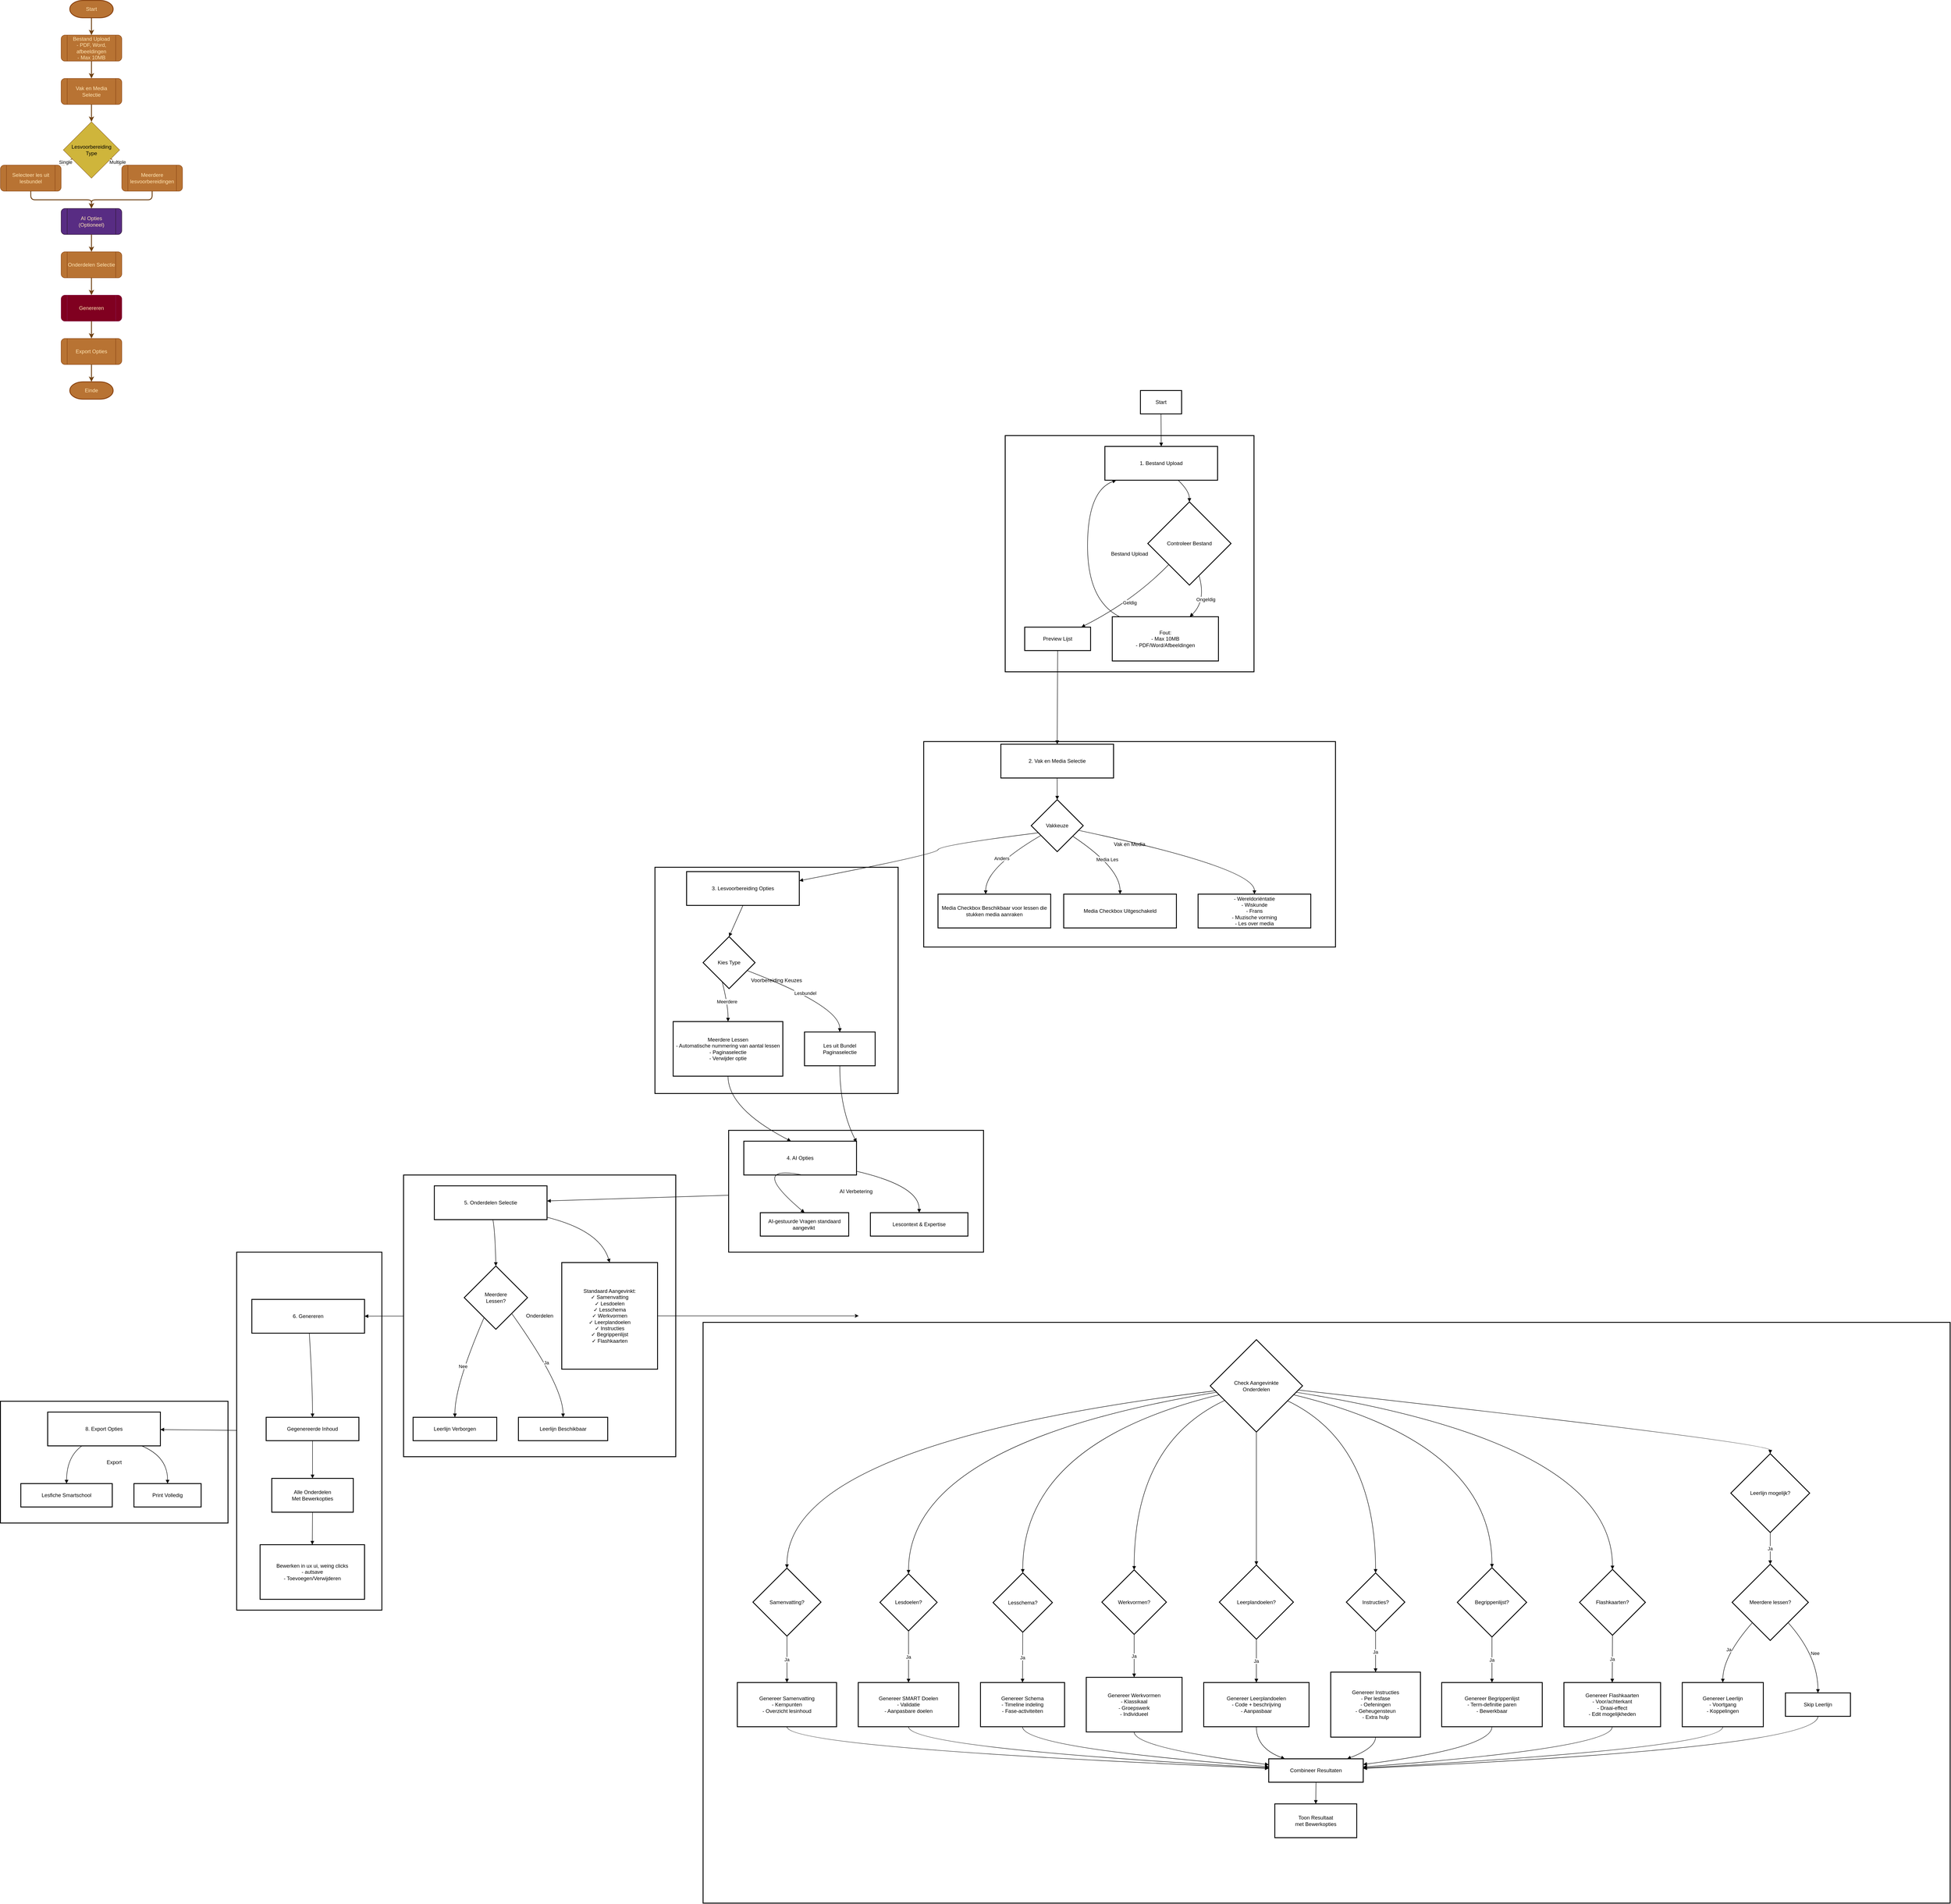 <mxfile version="26.0.11">
  <diagram name="Lesvoorbereiding Flow" id="7rseqRViYhGqCaX6NJjd">
    <mxGraphModel dx="1901" dy="1041" grid="1" gridSize="10" guides="1" tooltips="1" connect="1" arrows="1" fold="1" page="1" pageScale="1" pageWidth="827" pageHeight="1169" math="0" shadow="0">
      <root>
        <mxCell id="0" />
        <mxCell id="1" parent="0" />
        <mxCell id="oXa6fqSTxTpZ-BD5Uz6H-146" value="" style="whiteSpace=wrap;strokeWidth=2;" vertex="1" parent="1">
          <mxGeometry x="1821" y="3070" width="2877" height="1340" as="geometry" />
        </mxCell>
        <mxCell id="oXa6fqSTxTpZ-BD5Uz6H-1" value="Start" style="strokeWidth=2;html=1;shape=mxgraph.flowchart.terminator;whiteSpace=wrap;fillColor=#B87333;strokeColor=#8B4513;fontColor=#FFE5B4;rounded=1;" vertex="1" parent="1">
          <mxGeometry x="360" y="20" width="100" height="40" as="geometry" />
        </mxCell>
        <mxCell id="oXa6fqSTxTpZ-BD5Uz6H-2" value="Bestand Upload&#xa;- PDF, Word, afbeeldingen&#xa;- Max 10MB" style="shape=process;whiteSpace=wrap;html=1;backgroundOutline=1;fillColor=#B87333;strokeColor=#8B4513;fontColor=#FFE5B4;rounded=1;" vertex="1" parent="1">
          <mxGeometry x="340" y="100" width="140" height="60" as="geometry" />
        </mxCell>
        <mxCell id="oXa6fqSTxTpZ-BD5Uz6H-3" value="Vak en Media Selectie" style="shape=process;whiteSpace=wrap;html=1;backgroundOutline=1;fillColor=#B87333;strokeColor=#8B4513;fontColor=#FFE5B4;rounded=1;" vertex="1" parent="1">
          <mxGeometry x="340" y="200" width="140" height="60" as="geometry" />
        </mxCell>
        <mxCell id="oXa6fqSTxTpZ-BD5Uz6H-4" value="Lesvoorbereiding&#xa;Type" style="rhombus;whiteSpace=wrap;html=1;fillColor=#CFB53B;strokeColor=#966F33;fontColor=#000000;" vertex="1" parent="1">
          <mxGeometry x="345" y="300" width="130" height="130" as="geometry" />
        </mxCell>
        <mxCell id="oXa6fqSTxTpZ-BD5Uz6H-5" value="Selecteer les uit&#xa;lesbundel" style="shape=process;whiteSpace=wrap;html=1;backgroundOutline=1;fillColor=#B87333;strokeColor=#8B4513;fontColor=#FFE5B4;rounded=1;" vertex="1" parent="1">
          <mxGeometry x="200" y="400" width="140" height="60" as="geometry" />
        </mxCell>
        <mxCell id="oXa6fqSTxTpZ-BD5Uz6H-6" value="Meerdere&#xa;lesvoorbereidingen" style="shape=process;whiteSpace=wrap;html=1;backgroundOutline=1;fillColor=#B87333;strokeColor=#8B4513;fontColor=#FFE5B4;rounded=1;" vertex="1" parent="1">
          <mxGeometry x="480" y="400" width="140" height="60" as="geometry" />
        </mxCell>
        <mxCell id="oXa6fqSTxTpZ-BD5Uz6H-7" value="AI Opties&#xa;(Optioneel)" style="shape=process;whiteSpace=wrap;html=1;backgroundOutline=1;fillColor=#582C83;strokeColor=#301934;fontColor=#FFE5B4;rounded=1;" vertex="1" parent="1">
          <mxGeometry x="340" y="500" width="140" height="60" as="geometry" />
        </mxCell>
        <mxCell id="oXa6fqSTxTpZ-BD5Uz6H-8" value="Onderdelen Selectie" style="shape=process;whiteSpace=wrap;html=1;backgroundOutline=1;fillColor=#B87333;strokeColor=#8B4513;fontColor=#FFE5B4;rounded=1;" vertex="1" parent="1">
          <mxGeometry x="340" y="600" width="140" height="60" as="geometry" />
        </mxCell>
        <mxCell id="oXa6fqSTxTpZ-BD5Uz6H-9" value="Genereren" style="shape=process;whiteSpace=wrap;html=1;backgroundOutline=1;fillColor=#800020;strokeColor=#85144b;fontColor=#FFE5B4;rounded=1;" vertex="1" parent="1">
          <mxGeometry x="340" y="700" width="140" height="60" as="geometry" />
        </mxCell>
        <mxCell id="oXa6fqSTxTpZ-BD5Uz6H-10" value="Export Opties" style="shape=process;whiteSpace=wrap;html=1;backgroundOutline=1;fillColor=#B87333;strokeColor=#8B4513;fontColor=#FFE5B4;rounded=1;" vertex="1" parent="1">
          <mxGeometry x="340" y="800" width="140" height="60" as="geometry" />
        </mxCell>
        <mxCell id="oXa6fqSTxTpZ-BD5Uz6H-11" value="Einde" style="strokeWidth=2;html=1;shape=mxgraph.flowchart.terminator;whiteSpace=wrap;fillColor=#B87333;strokeColor=#8B4513;fontColor=#FFE5B4;rounded=1;" vertex="1" parent="1">
          <mxGeometry x="360" y="900" width="100" height="40" as="geometry" />
        </mxCell>
        <mxCell id="oXa6fqSTxTpZ-BD5Uz6H-12" value="" style="endArrow=classic;html=1;strokeColor=#704214;strokeWidth=2;" edge="1" parent="1" source="oXa6fqSTxTpZ-BD5Uz6H-1" target="oXa6fqSTxTpZ-BD5Uz6H-2">
          <mxGeometry relative="1" as="geometry" />
        </mxCell>
        <mxCell id="oXa6fqSTxTpZ-BD5Uz6H-13" value="" style="endArrow=classic;html=1;strokeColor=#704214;strokeWidth=2;" edge="1" parent="1" source="oXa6fqSTxTpZ-BD5Uz6H-2" target="oXa6fqSTxTpZ-BD5Uz6H-3">
          <mxGeometry relative="1" as="geometry" />
        </mxCell>
        <mxCell id="oXa6fqSTxTpZ-BD5Uz6H-14" value="" style="endArrow=classic;html=1;strokeColor=#704214;strokeWidth=2;" edge="1" parent="1" source="oXa6fqSTxTpZ-BD5Uz6H-3" target="oXa6fqSTxTpZ-BD5Uz6H-4">
          <mxGeometry relative="1" as="geometry" />
        </mxCell>
        <mxCell id="oXa6fqSTxTpZ-BD5Uz6H-15" value="Single" style="endArrow=classic;html=1;strokeColor=#704214;strokeWidth=2;" edge="1" parent="1" source="oXa6fqSTxTpZ-BD5Uz6H-4" target="oXa6fqSTxTpZ-BD5Uz6H-5">
          <mxGeometry relative="1" as="geometry" />
        </mxCell>
        <mxCell id="oXa6fqSTxTpZ-BD5Uz6H-16" value="Multiple" style="endArrow=classic;html=1;strokeColor=#704214;strokeWidth=2;" edge="1" parent="1" source="oXa6fqSTxTpZ-BD5Uz6H-4" target="oXa6fqSTxTpZ-BD5Uz6H-6">
          <mxGeometry relative="1" as="geometry" />
        </mxCell>
        <mxCell id="oXa6fqSTxTpZ-BD5Uz6H-17" value="" style="endArrow=classic;html=1;strokeColor=#704214;strokeWidth=2;" edge="1" parent="1" source="oXa6fqSTxTpZ-BD5Uz6H-5" target="oXa6fqSTxTpZ-BD5Uz6H-7">
          <mxGeometry relative="1" as="geometry">
            <Array as="points">
              <mxPoint x="270" y="480" />
              <mxPoint x="410" y="480" />
            </Array>
          </mxGeometry>
        </mxCell>
        <mxCell id="oXa6fqSTxTpZ-BD5Uz6H-18" value="" style="endArrow=classic;html=1;strokeColor=#704214;strokeWidth=2;" edge="1" parent="1" source="oXa6fqSTxTpZ-BD5Uz6H-6" target="oXa6fqSTxTpZ-BD5Uz6H-7">
          <mxGeometry relative="1" as="geometry">
            <Array as="points">
              <mxPoint x="550" y="480" />
              <mxPoint x="410" y="480" />
            </Array>
          </mxGeometry>
        </mxCell>
        <mxCell id="oXa6fqSTxTpZ-BD5Uz6H-19" value="" style="endArrow=classic;html=1;strokeColor=#704214;strokeWidth=2;" edge="1" parent="1" source="oXa6fqSTxTpZ-BD5Uz6H-7" target="oXa6fqSTxTpZ-BD5Uz6H-8">
          <mxGeometry relative="1" as="geometry" />
        </mxCell>
        <mxCell id="oXa6fqSTxTpZ-BD5Uz6H-20" value="" style="endArrow=classic;html=1;strokeColor=#704214;strokeWidth=2;" edge="1" parent="1" source="oXa6fqSTxTpZ-BD5Uz6H-8" target="oXa6fqSTxTpZ-BD5Uz6H-9">
          <mxGeometry relative="1" as="geometry" />
        </mxCell>
        <mxCell id="oXa6fqSTxTpZ-BD5Uz6H-21" value="" style="endArrow=classic;html=1;strokeColor=#704214;strokeWidth=2;" edge="1" parent="1" source="oXa6fqSTxTpZ-BD5Uz6H-9" target="oXa6fqSTxTpZ-BD5Uz6H-10">
          <mxGeometry relative="1" as="geometry" />
        </mxCell>
        <mxCell id="oXa6fqSTxTpZ-BD5Uz6H-22" value="" style="endArrow=classic;html=1;strokeColor=#704214;strokeWidth=2;" edge="1" parent="1" source="oXa6fqSTxTpZ-BD5Uz6H-10" target="oXa6fqSTxTpZ-BD5Uz6H-11">
          <mxGeometry relative="1" as="geometry" />
        </mxCell>
        <mxCell id="oXa6fqSTxTpZ-BD5Uz6H-23" value="Export" style="whiteSpace=wrap;strokeWidth=2;" vertex="1" parent="1">
          <mxGeometry x="200" y="3252" width="525" height="281" as="geometry" />
        </mxCell>
        <mxCell id="oXa6fqSTxTpZ-BD5Uz6H-24" value="7. Resultaat Weergave" style="whiteSpace=wrap;strokeWidth=2;" vertex="1" parent="1">
          <mxGeometry x="745" y="2908" width="335" height="826" as="geometry" />
        </mxCell>
        <mxCell id="oXa6fqSTxTpZ-BD5Uz6H-25" value="Onderdelen" style="whiteSpace=wrap;strokeWidth=2;" vertex="1" parent="1">
          <mxGeometry x="1130" y="2730" width="628" height="650" as="geometry" />
        </mxCell>
        <mxCell id="oXa6fqSTxTpZ-BD5Uz6H-26" value="AI Verbetering" style="whiteSpace=wrap;strokeWidth=2;" vertex="1" parent="1">
          <mxGeometry x="1880" y="2627" width="588" height="281" as="geometry" />
        </mxCell>
        <mxCell id="oXa6fqSTxTpZ-BD5Uz6H-27" value="Voorbereiding Keuzes" style="whiteSpace=wrap;strokeWidth=2;" vertex="1" parent="1">
          <mxGeometry x="1710" y="2020" width="561" height="522" as="geometry" />
        </mxCell>
        <mxCell id="oXa6fqSTxTpZ-BD5Uz6H-28" value="Vak en Media" style="whiteSpace=wrap;strokeWidth=2;" vertex="1" parent="1">
          <mxGeometry x="2330" y="1730" width="950" height="474" as="geometry" />
        </mxCell>
        <mxCell id="oXa6fqSTxTpZ-BD5Uz6H-29" value="Bestand Upload" style="whiteSpace=wrap;strokeWidth=2;" vertex="1" parent="1">
          <mxGeometry x="2518" y="1024" width="574" height="545" as="geometry" />
        </mxCell>
        <mxCell id="oXa6fqSTxTpZ-BD5Uz6H-30" value="Start" style="whiteSpace=wrap;strokeWidth=2;" vertex="1" parent="1">
          <mxGeometry x="2830" y="920" width="95" height="54" as="geometry" />
        </mxCell>
        <mxCell id="oXa6fqSTxTpZ-BD5Uz6H-31" value="1. Bestand Upload" style="whiteSpace=wrap;strokeWidth=2;" vertex="1" parent="1">
          <mxGeometry x="2748" y="1049" width="260" height="78" as="geometry" />
        </mxCell>
        <mxCell id="oXa6fqSTxTpZ-BD5Uz6H-32" value="Controleer Bestand" style="rhombus;strokeWidth=2;whiteSpace=wrap;" vertex="1" parent="1">
          <mxGeometry x="2847" y="1177" width="192" height="192" as="geometry" />
        </mxCell>
        <mxCell id="oXa6fqSTxTpZ-BD5Uz6H-33" value="Fout:&#xa;- Max 10MB&#xa;- PDF/Word/Afbeeldingen" style="whiteSpace=wrap;strokeWidth=2;" vertex="1" parent="1">
          <mxGeometry x="2765" y="1442" width="245" height="102" as="geometry" />
        </mxCell>
        <mxCell id="oXa6fqSTxTpZ-BD5Uz6H-34" value="Preview Lijst" style="whiteSpace=wrap;strokeWidth=2;" vertex="1" parent="1">
          <mxGeometry x="2563" y="1466" width="152" height="54" as="geometry" />
        </mxCell>
        <mxCell id="oXa6fqSTxTpZ-BD5Uz6H-35" value="2. Vak en Media Selectie" style="whiteSpace=wrap;strokeWidth=2;" vertex="1" parent="1">
          <mxGeometry x="2508" y="1736" width="260" height="78" as="geometry" />
        </mxCell>
        <mxCell id="oXa6fqSTxTpZ-BD5Uz6H-36" value="Vakkeuze" style="rhombus;strokeWidth=2;whiteSpace=wrap;" vertex="1" parent="1">
          <mxGeometry x="2578" y="1864" width="120" height="120" as="geometry" />
        </mxCell>
        <mxCell id="oXa6fqSTxTpZ-BD5Uz6H-37" value="- Wereldoriëntatie&#xa;- Wiskunde&#xa;- Frans&#xa;- Muzische vorming&#xa;- Les over media" style="whiteSpace=wrap;strokeWidth=2;" vertex="1" parent="1">
          <mxGeometry x="2963" y="2082" width="260" height="78" as="geometry" />
        </mxCell>
        <mxCell id="oXa6fqSTxTpZ-BD5Uz6H-38" value="Media Checkbox Uitgeschakeld" style="whiteSpace=wrap;strokeWidth=2;" vertex="1" parent="1">
          <mxGeometry x="2653" y="2082" width="260" height="78" as="geometry" />
        </mxCell>
        <mxCell id="oXa6fqSTxTpZ-BD5Uz6H-39" value="Media Checkbox Beschikbaar voor lessen die stukken media aanraken" style="whiteSpace=wrap;strokeWidth=2;" vertex="1" parent="1">
          <mxGeometry x="2363" y="2082" width="260" height="78" as="geometry" />
        </mxCell>
        <mxCell id="oXa6fqSTxTpZ-BD5Uz6H-40" value="3. Lesvoorbereiding Opties" style="whiteSpace=wrap;strokeWidth=2;" vertex="1" parent="1">
          <mxGeometry x="1783" y="2030" width="260" height="78" as="geometry" />
        </mxCell>
        <mxCell id="oXa6fqSTxTpZ-BD5Uz6H-41" value="Kies Type" style="rhombus;strokeWidth=2;whiteSpace=wrap;" vertex="1" parent="1">
          <mxGeometry x="1821" y="2180" width="120" height="120" as="geometry" />
        </mxCell>
        <mxCell id="oXa6fqSTxTpZ-BD5Uz6H-42" value="Les uit Bundel&#xa;Paginaselectie" style="whiteSpace=wrap;strokeWidth=2;" vertex="1" parent="1">
          <mxGeometry x="2055" y="2400" width="163" height="78" as="geometry" />
        </mxCell>
        <mxCell id="oXa6fqSTxTpZ-BD5Uz6H-43" value="Meerdere Lessen&#xa;- Automatische nummering van aantal lessen&#xa;- Paginaselectie&#xa;- Verwijder optie" style="whiteSpace=wrap;strokeWidth=2;" vertex="1" parent="1">
          <mxGeometry x="1752" y="2376" width="253" height="126" as="geometry" />
        </mxCell>
        <mxCell id="oXa6fqSTxTpZ-BD5Uz6H-44" value="4. AI Opties" style="whiteSpace=wrap;strokeWidth=2;" vertex="1" parent="1">
          <mxGeometry x="1915" y="2652" width="260" height="78" as="geometry" />
        </mxCell>
        <mxCell id="oXa6fqSTxTpZ-BD5Uz6H-45" value="Lescontext &amp; Expertise" style="whiteSpace=wrap;strokeWidth=2;" vertex="1" parent="1">
          <mxGeometry x="2207" y="2817" width="225" height="54" as="geometry" />
        </mxCell>
        <mxCell id="oXa6fqSTxTpZ-BD5Uz6H-46" value="AI-gestuurde Vragen standaard aangevikt " style="whiteSpace=wrap;strokeWidth=2;" vertex="1" parent="1">
          <mxGeometry x="1953" y="2817" width="204" height="54" as="geometry" />
        </mxCell>
        <mxCell id="oXa6fqSTxTpZ-BD5Uz6H-47" value="5. Onderdelen Selectie" style="whiteSpace=wrap;strokeWidth=2;" vertex="1" parent="1">
          <mxGeometry x="1201" y="2755" width="260" height="78" as="geometry" />
        </mxCell>
        <mxCell id="oXa6fqSTxTpZ-BD5Uz6H-89" style="edgeStyle=orthogonalEdgeStyle;rounded=0;orthogonalLoop=1;jettySize=auto;html=1;" edge="1" parent="1" source="oXa6fqSTxTpZ-BD5Uz6H-48">
          <mxGeometry relative="1" as="geometry">
            <mxPoint x="2180" y="3055" as="targetPoint" />
          </mxGeometry>
        </mxCell>
        <mxCell id="oXa6fqSTxTpZ-BD5Uz6H-48" value="Standaard Aangevinkt:&#xa;✓ Samenvatting&#xa;✓ Lesdoelen&#xa;✓ Lesschema&#xa;✓ Werkvormen&#xa;✓ Leerplandoelen&#xa;✓ Instructies&#xa;✓ Begrippenlijst&#xa;✓ Flashkaarten" style="whiteSpace=wrap;strokeWidth=2;" vertex="1" parent="1">
          <mxGeometry x="1495" y="2932" width="221" height="246" as="geometry" />
        </mxCell>
        <mxCell id="oXa6fqSTxTpZ-BD5Uz6H-49" value="Meerdere&#xa;Lessen?" style="rhombus;strokeWidth=2;whiteSpace=wrap;" vertex="1" parent="1">
          <mxGeometry x="1270" y="2940" width="146" height="146" as="geometry" />
        </mxCell>
        <mxCell id="oXa6fqSTxTpZ-BD5Uz6H-50" value="Leerlijn Beschikbaar" style="whiteSpace=wrap;strokeWidth=2;" vertex="1" parent="1">
          <mxGeometry x="1395" y="3289" width="206" height="54" as="geometry" />
        </mxCell>
        <mxCell id="oXa6fqSTxTpZ-BD5Uz6H-51" value="Leerlijn Verborgen" style="whiteSpace=wrap;strokeWidth=2;" vertex="1" parent="1">
          <mxGeometry x="1152" y="3289" width="193" height="54" as="geometry" />
        </mxCell>
        <mxCell id="oXa6fqSTxTpZ-BD5Uz6H-52" value="6. Genereren" style="whiteSpace=wrap;strokeWidth=2;" vertex="1" parent="1">
          <mxGeometry x="780" y="3017" width="260" height="78" as="geometry" />
        </mxCell>
        <mxCell id="oXa6fqSTxTpZ-BD5Uz6H-53" value="Gegenereerde Inhoud" style="whiteSpace=wrap;strokeWidth=2;" vertex="1" parent="1">
          <mxGeometry x="813" y="3289" width="214" height="54" as="geometry" />
        </mxCell>
        <mxCell id="oXa6fqSTxTpZ-BD5Uz6H-54" value="Alle Onderdelen&#xa;Met Bewerkopties" style="whiteSpace=wrap;strokeWidth=2;" vertex="1" parent="1">
          <mxGeometry x="826" y="3430" width="188" height="78" as="geometry" />
        </mxCell>
        <mxCell id="oXa6fqSTxTpZ-BD5Uz6H-55" value="Bewerken in ux ui, weing clicks&#xa;- autsave&#xa;- Toevoegen/Verwijderen" style="whiteSpace=wrap;strokeWidth=2;" vertex="1" parent="1">
          <mxGeometry x="799" y="3583" width="241" height="126" as="geometry" />
        </mxCell>
        <mxCell id="oXa6fqSTxTpZ-BD5Uz6H-56" value="8. Export Opties" style="whiteSpace=wrap;strokeWidth=2;" vertex="1" parent="1">
          <mxGeometry x="309" y="3277" width="260" height="78" as="geometry" />
        </mxCell>
        <mxCell id="oXa6fqSTxTpZ-BD5Uz6H-57" value="Print Volledig" style="whiteSpace=wrap;strokeWidth=2;" vertex="1" parent="1">
          <mxGeometry x="508" y="3442" width="155" height="54" as="geometry" />
        </mxCell>
        <mxCell id="oXa6fqSTxTpZ-BD5Uz6H-58" value="Lesfiche Smartschool" style="whiteSpace=wrap;strokeWidth=2;" vertex="1" parent="1">
          <mxGeometry x="247" y="3442" width="211" height="54" as="geometry" />
        </mxCell>
        <mxCell id="oXa6fqSTxTpZ-BD5Uz6H-59" value="" style="curved=1;startArrow=none;endArrow=block;exitX=0.5;exitY=1;entryX=0.5;entryY=0;rounded=0;" edge="1" parent="1" source="oXa6fqSTxTpZ-BD5Uz6H-30" target="oXa6fqSTxTpZ-BD5Uz6H-31">
          <mxGeometry relative="1" as="geometry">
            <Array as="points" />
          </mxGeometry>
        </mxCell>
        <mxCell id="oXa6fqSTxTpZ-BD5Uz6H-60" value="" style="curved=1;startArrow=none;endArrow=block;exitX=0.65;exitY=1;entryX=0.5;entryY=0;rounded=0;" edge="1" parent="1" source="oXa6fqSTxTpZ-BD5Uz6H-31" target="oXa6fqSTxTpZ-BD5Uz6H-32">
          <mxGeometry relative="1" as="geometry">
            <Array as="points">
              <mxPoint x="2943" y="1152" />
            </Array>
          </mxGeometry>
        </mxCell>
        <mxCell id="oXa6fqSTxTpZ-BD5Uz6H-61" value="Ongeldig" style="curved=1;startArrow=none;endArrow=block;exitX=0.65;exitY=1;entryX=0.73;entryY=0;rounded=0;" edge="1" parent="1" source="oXa6fqSTxTpZ-BD5Uz6H-32" target="oXa6fqSTxTpZ-BD5Uz6H-33">
          <mxGeometry relative="1" as="geometry">
            <Array as="points">
              <mxPoint x="2982" y="1405" />
            </Array>
          </mxGeometry>
        </mxCell>
        <mxCell id="oXa6fqSTxTpZ-BD5Uz6H-62" value="" style="curved=1;startArrow=none;endArrow=block;exitX=0.07;exitY=0;entryX=0.1;entryY=1;rounded=0;" edge="1" parent="1" source="oXa6fqSTxTpZ-BD5Uz6H-33" target="oXa6fqSTxTpZ-BD5Uz6H-31">
          <mxGeometry relative="1" as="geometry">
            <Array as="points">
              <mxPoint x="2708" y="1405" />
              <mxPoint x="2708" y="1152" />
            </Array>
          </mxGeometry>
        </mxCell>
        <mxCell id="oXa6fqSTxTpZ-BD5Uz6H-63" value="Geldig" style="curved=1;startArrow=none;endArrow=block;exitX=0.01;exitY=1;entryX=0.86;entryY=0;rounded=0;" edge="1" parent="1" source="oXa6fqSTxTpZ-BD5Uz6H-32" target="oXa6fqSTxTpZ-BD5Uz6H-34">
          <mxGeometry relative="1" as="geometry">
            <Array as="points">
              <mxPoint x="2814" y="1405" />
            </Array>
          </mxGeometry>
        </mxCell>
        <mxCell id="oXa6fqSTxTpZ-BD5Uz6H-64" value="" style="curved=1;startArrow=none;endArrow=block;exitX=0.5;exitY=1;entryX=0.5;entryY=0;rounded=0;" edge="1" parent="1" source="oXa6fqSTxTpZ-BD5Uz6H-34" target="oXa6fqSTxTpZ-BD5Uz6H-35">
          <mxGeometry relative="1" as="geometry">
            <Array as="points" />
          </mxGeometry>
        </mxCell>
        <mxCell id="oXa6fqSTxTpZ-BD5Uz6H-65" value="" style="curved=1;startArrow=none;endArrow=block;exitX=0.5;exitY=1;entryX=0.5;entryY=0;rounded=0;" edge="1" parent="1" source="oXa6fqSTxTpZ-BD5Uz6H-35" target="oXa6fqSTxTpZ-BD5Uz6H-36">
          <mxGeometry relative="1" as="geometry">
            <Array as="points" />
          </mxGeometry>
        </mxCell>
        <mxCell id="oXa6fqSTxTpZ-BD5Uz6H-66" value="" style="curved=1;startArrow=none;endArrow=block;exitX=1;exitY=0.61;entryX=0.5;entryY=0.01;rounded=0;" edge="1" parent="1" source="oXa6fqSTxTpZ-BD5Uz6H-36" target="oXa6fqSTxTpZ-BD5Uz6H-37">
          <mxGeometry relative="1" as="geometry">
            <Array as="points">
              <mxPoint x="3093" y="2021" />
            </Array>
          </mxGeometry>
        </mxCell>
        <mxCell id="oXa6fqSTxTpZ-BD5Uz6H-67" value="Media Les" style="curved=1;startArrow=none;endArrow=block;exitX=1;exitY=0.84;entryX=0.5;entryY=0.01;rounded=0;" edge="1" parent="1" source="oXa6fqSTxTpZ-BD5Uz6H-36" target="oXa6fqSTxTpZ-BD5Uz6H-38">
          <mxGeometry relative="1" as="geometry">
            <Array as="points">
              <mxPoint x="2783" y="2021" />
            </Array>
          </mxGeometry>
        </mxCell>
        <mxCell id="oXa6fqSTxTpZ-BD5Uz6H-68" value="Anders" style="curved=1;startArrow=none;endArrow=block;exitX=0;exitY=0.8;entryX=0.5;entryY=0.01;rounded=0;" edge="1" parent="1" source="oXa6fqSTxTpZ-BD5Uz6H-36">
          <mxGeometry relative="1" as="geometry">
            <Array as="points">
              <mxPoint x="2473" y="2021" />
            </Array>
            <mxPoint x="2473" y="2082" as="targetPoint" />
          </mxGeometry>
        </mxCell>
        <mxCell id="oXa6fqSTxTpZ-BD5Uz6H-69" value="" style="curved=1;startArrow=none;endArrow=block;exitX=0;exitY=0.69;entryX=1;entryY=0.27;rounded=0;" edge="1" parent="1" source="oXa6fqSTxTpZ-BD5Uz6H-36" target="oXa6fqSTxTpZ-BD5Uz6H-40">
          <mxGeometry relative="1" as="geometry">
            <Array as="points">
              <mxPoint x="2366" y="1969" />
              <mxPoint x="2360" y="1990" />
            </Array>
          </mxGeometry>
        </mxCell>
        <mxCell id="oXa6fqSTxTpZ-BD5Uz6H-70" value="" style="curved=1;startArrow=none;endArrow=block;exitX=0.5;exitY=1.01;entryX=0.5;entryY=0;rounded=0;" edge="1" parent="1" source="oXa6fqSTxTpZ-BD5Uz6H-40" target="oXa6fqSTxTpZ-BD5Uz6H-41">
          <mxGeometry relative="1" as="geometry">
            <Array as="points" />
          </mxGeometry>
        </mxCell>
        <mxCell id="oXa6fqSTxTpZ-BD5Uz6H-71" value="Lesbundel" style="curved=1;startArrow=none;endArrow=block;exitX=1;exitY=0.72;entryX=0.5;entryY=0.01;rounded=0;" edge="1" parent="1" source="oXa6fqSTxTpZ-BD5Uz6H-41" target="oXa6fqSTxTpZ-BD5Uz6H-42">
          <mxGeometry relative="1" as="geometry">
            <Array as="points">
              <mxPoint x="2136" y="2340" />
            </Array>
          </mxGeometry>
        </mxCell>
        <mxCell id="oXa6fqSTxTpZ-BD5Uz6H-72" value="Meerdere" style="curved=1;startArrow=none;endArrow=block;exitX=0.32;exitY=1;entryX=0.5;entryY=0;rounded=0;" edge="1" parent="1" source="oXa6fqSTxTpZ-BD5Uz6H-41" target="oXa6fqSTxTpZ-BD5Uz6H-43">
          <mxGeometry relative="1" as="geometry">
            <Array as="points">
              <mxPoint x="1879" y="2340" />
            </Array>
          </mxGeometry>
        </mxCell>
        <mxCell id="oXa6fqSTxTpZ-BD5Uz6H-73" value="" style="curved=1;startArrow=none;endArrow=block;exitX=0.5;exitY=1.01;entryX=1;entryY=0.03;rounded=0;" edge="1" parent="1" source="oXa6fqSTxTpZ-BD5Uz6H-42" target="oXa6fqSTxTpZ-BD5Uz6H-44">
          <mxGeometry relative="1" as="geometry">
            <Array as="points">
              <mxPoint x="2136" y="2577" />
            </Array>
          </mxGeometry>
        </mxCell>
        <mxCell id="oXa6fqSTxTpZ-BD5Uz6H-74" value="" style="curved=1;startArrow=none;endArrow=block;exitX=0.5;exitY=1;entryX=0.42;entryY=0.01;rounded=0;" edge="1" parent="1" source="oXa6fqSTxTpZ-BD5Uz6H-43" target="oXa6fqSTxTpZ-BD5Uz6H-44">
          <mxGeometry relative="1" as="geometry">
            <Array as="points">
              <mxPoint x="1879" y="2577" />
            </Array>
          </mxGeometry>
        </mxCell>
        <mxCell id="oXa6fqSTxTpZ-BD5Uz6H-75" value="" style="curved=1;startArrow=none;endArrow=block;exitX=1;exitY=0.89;entryX=0.5;entryY=0.01;rounded=0;" edge="1" parent="1" source="oXa6fqSTxTpZ-BD5Uz6H-44" target="oXa6fqSTxTpZ-BD5Uz6H-45">
          <mxGeometry relative="1" as="geometry">
            <Array as="points">
              <mxPoint x="2320" y="2755" />
            </Array>
          </mxGeometry>
        </mxCell>
        <mxCell id="oXa6fqSTxTpZ-BD5Uz6H-76" value="" style="curved=1;startArrow=none;endArrow=block;exitX=0.52;exitY=1.01;entryX=0.5;entryY=0.01;rounded=0;" edge="1" parent="1" source="oXa6fqSTxTpZ-BD5Uz6H-44" target="oXa6fqSTxTpZ-BD5Uz6H-46">
          <mxGeometry relative="1" as="geometry">
            <Array as="points">
              <mxPoint x="1923" y="2705" />
            </Array>
          </mxGeometry>
        </mxCell>
        <mxCell id="oXa6fqSTxTpZ-BD5Uz6H-77" value="" style="curved=1;startArrow=none;endArrow=block;exitX=1;exitY=0.93;entryX=0.5;entryY=0;rounded=0;" edge="1" parent="1" source="oXa6fqSTxTpZ-BD5Uz6H-47" target="oXa6fqSTxTpZ-BD5Uz6H-48">
          <mxGeometry relative="1" as="geometry">
            <Array as="points">
              <mxPoint x="1583" y="2858" />
            </Array>
          </mxGeometry>
        </mxCell>
        <mxCell id="oXa6fqSTxTpZ-BD5Uz6H-78" value="" style="curved=1;startArrow=none;endArrow=block;exitX=0.52;exitY=1.01;entryX=0.5;entryY=0;rounded=0;" edge="1" parent="1" source="oXa6fqSTxTpZ-BD5Uz6H-47" target="oXa6fqSTxTpZ-BD5Uz6H-49">
          <mxGeometry relative="1" as="geometry">
            <Array as="points">
              <mxPoint x="1341" y="2858" />
            </Array>
          </mxGeometry>
        </mxCell>
        <mxCell id="oXa6fqSTxTpZ-BD5Uz6H-79" value="Ja" style="curved=1;startArrow=none;endArrow=block;exitX=0.99;exitY=0.99;entryX=0.5;entryY=0.01;rounded=0;" edge="1" parent="1" source="oXa6fqSTxTpZ-BD5Uz6H-49" target="oXa6fqSTxTpZ-BD5Uz6H-50">
          <mxGeometry relative="1" as="geometry">
            <Array as="points">
              <mxPoint x="1498" y="3216" />
            </Array>
          </mxGeometry>
        </mxCell>
        <mxCell id="oXa6fqSTxTpZ-BD5Uz6H-80" value="Nee" style="curved=1;startArrow=none;endArrow=block;exitX=0.21;exitY=0.99;entryX=0.5;entryY=0.01;rounded=0;" edge="1" parent="1" source="oXa6fqSTxTpZ-BD5Uz6H-49" target="oXa6fqSTxTpZ-BD5Uz6H-51">
          <mxGeometry relative="1" as="geometry">
            <Array as="points">
              <mxPoint x="1248" y="3216" />
            </Array>
          </mxGeometry>
        </mxCell>
        <mxCell id="oXa6fqSTxTpZ-BD5Uz6H-81" value="" style="curved=1;startArrow=none;endArrow=block;exitX=0.51;exitY=1.01;entryX=0.5;entryY=0.01;rounded=0;" edge="1" parent="1" source="oXa6fqSTxTpZ-BD5Uz6H-52" target="oXa6fqSTxTpZ-BD5Uz6H-53">
          <mxGeometry relative="1" as="geometry">
            <Array as="points">
              <mxPoint x="920" y="3216" />
            </Array>
          </mxGeometry>
        </mxCell>
        <mxCell id="oXa6fqSTxTpZ-BD5Uz6H-82" value="" style="curved=1;startArrow=none;endArrow=block;exitX=0.5;exitY=1.01;entryX=0.5;entryY=0.01;rounded=0;" edge="1" parent="1" source="oXa6fqSTxTpZ-BD5Uz6H-53" target="oXa6fqSTxTpZ-BD5Uz6H-54">
          <mxGeometry relative="1" as="geometry">
            <Array as="points" />
          </mxGeometry>
        </mxCell>
        <mxCell id="oXa6fqSTxTpZ-BD5Uz6H-83" value="" style="curved=1;startArrow=none;endArrow=block;exitX=0.5;exitY=1.01;entryX=0.5;entryY=0;rounded=0;" edge="1" parent="1" source="oXa6fqSTxTpZ-BD5Uz6H-54" target="oXa6fqSTxTpZ-BD5Uz6H-55">
          <mxGeometry relative="1" as="geometry">
            <Array as="points" />
          </mxGeometry>
        </mxCell>
        <mxCell id="oXa6fqSTxTpZ-BD5Uz6H-84" value="" style="curved=1;startArrow=none;endArrow=block;exitX=0.84;exitY=1.01;entryX=0.5;entryY=0.01;rounded=0;" edge="1" parent="1" source="oXa6fqSTxTpZ-BD5Uz6H-56" target="oXa6fqSTxTpZ-BD5Uz6H-57">
          <mxGeometry relative="1" as="geometry">
            <Array as="points">
              <mxPoint x="586" y="3380" />
            </Array>
          </mxGeometry>
        </mxCell>
        <mxCell id="oXa6fqSTxTpZ-BD5Uz6H-85" value="" style="curved=1;startArrow=none;endArrow=block;exitX=0.3;exitY=1.01;entryX=0.5;entryY=0.01;rounded=0;" edge="1" parent="1" source="oXa6fqSTxTpZ-BD5Uz6H-56" target="oXa6fqSTxTpZ-BD5Uz6H-58">
          <mxGeometry relative="1" as="geometry">
            <Array as="points">
              <mxPoint x="353" y="3380" />
            </Array>
          </mxGeometry>
        </mxCell>
        <mxCell id="oXa6fqSTxTpZ-BD5Uz6H-86" value="" style="curved=1;startArrow=none;endArrow=block;rounded=0;" edge="1" parent="1" source="oXa6fqSTxTpZ-BD5Uz6H-26" target="oXa6fqSTxTpZ-BD5Uz6H-47">
          <mxGeometry relative="1" as="geometry">
            <Array as="points" />
          </mxGeometry>
        </mxCell>
        <mxCell id="oXa6fqSTxTpZ-BD5Uz6H-87" value="" style="curved=1;startArrow=none;endArrow=block;rounded=0;" edge="1" parent="1" source="oXa6fqSTxTpZ-BD5Uz6H-25" target="oXa6fqSTxTpZ-BD5Uz6H-52">
          <mxGeometry relative="1" as="geometry">
            <Array as="points" />
          </mxGeometry>
        </mxCell>
        <mxCell id="oXa6fqSTxTpZ-BD5Uz6H-88" value="" style="curved=1;startArrow=none;endArrow=block;rounded=0;" edge="1" parent="1" source="oXa6fqSTxTpZ-BD5Uz6H-24" target="oXa6fqSTxTpZ-BD5Uz6H-56">
          <mxGeometry relative="1" as="geometry">
            <Array as="points" />
          </mxGeometry>
        </mxCell>
        <mxCell id="oXa6fqSTxTpZ-BD5Uz6H-91" value="Check Aangevinkte&#xa;Onderdelen" style="rhombus;strokeWidth=2;whiteSpace=wrap;" vertex="1" parent="1">
          <mxGeometry x="2991" y="3110" width="213" height="213" as="geometry" />
        </mxCell>
        <mxCell id="oXa6fqSTxTpZ-BD5Uz6H-92" value="Samenvatting?" style="rhombus;strokeWidth=2;whiteSpace=wrap;" vertex="1" parent="1">
          <mxGeometry x="1936" y="3637" width="157" height="157" as="geometry" />
        </mxCell>
        <mxCell id="oXa6fqSTxTpZ-BD5Uz6H-93" value="Genereer Samenvatting&#xa;- Kernpunten&#xa;- Overzicht lesinhoud" style="whiteSpace=wrap;strokeWidth=2;" vertex="1" parent="1">
          <mxGeometry x="1900" y="3901" width="229" height="102" as="geometry" />
        </mxCell>
        <mxCell id="oXa6fqSTxTpZ-BD5Uz6H-94" value="Lesdoelen?" style="rhombus;strokeWidth=2;whiteSpace=wrap;" vertex="1" parent="1">
          <mxGeometry x="2229" y="3650" width="132" height="132" as="geometry" />
        </mxCell>
        <mxCell id="oXa6fqSTxTpZ-BD5Uz6H-95" value="Genereer SMART Doelen&#xa;- Validatie&#xa;- Aanpasbare doelen" style="whiteSpace=wrap;strokeWidth=2;" vertex="1" parent="1">
          <mxGeometry x="2179" y="3901" width="232" height="102" as="geometry" />
        </mxCell>
        <mxCell id="oXa6fqSTxTpZ-BD5Uz6H-96" value="Lesschema?" style="rhombus;strokeWidth=2;whiteSpace=wrap;" vertex="1" parent="1">
          <mxGeometry x="2490" y="3648" width="137" height="137" as="geometry" />
        </mxCell>
        <mxCell id="oXa6fqSTxTpZ-BD5Uz6H-97" value="Genereer Schema&#xa;- Timeline indeling&#xa;- Fase-activiteiten" style="whiteSpace=wrap;strokeWidth=2;" vertex="1" parent="1">
          <mxGeometry x="2461" y="3901" width="194" height="102" as="geometry" />
        </mxCell>
        <mxCell id="oXa6fqSTxTpZ-BD5Uz6H-98" value="Werkvormen?" style="rhombus;strokeWidth=2;whiteSpace=wrap;" vertex="1" parent="1">
          <mxGeometry x="2741" y="3641" width="149" height="149" as="geometry" />
        </mxCell>
        <mxCell id="oXa6fqSTxTpZ-BD5Uz6H-99" value="Genereer Werkvormen&#xa;- Klassikaal&#xa;- Groepswerk&#xa;- Individueel" style="whiteSpace=wrap;strokeWidth=2;" vertex="1" parent="1">
          <mxGeometry x="2705" y="3889" width="221" height="126" as="geometry" />
        </mxCell>
        <mxCell id="oXa6fqSTxTpZ-BD5Uz6H-100" value="Leerplandoelen?" style="rhombus;strokeWidth=2;whiteSpace=wrap;" vertex="1" parent="1">
          <mxGeometry x="3012" y="3630" width="171" height="171" as="geometry" />
        </mxCell>
        <mxCell id="oXa6fqSTxTpZ-BD5Uz6H-101" value="Genereer Leerplandoelen&#xa;- Code + beschrijving&#xa;- Aanpasbaar" style="whiteSpace=wrap;strokeWidth=2;" vertex="1" parent="1">
          <mxGeometry x="2976" y="3901" width="243" height="102" as="geometry" />
        </mxCell>
        <mxCell id="oXa6fqSTxTpZ-BD5Uz6H-102" value="Instructies?" style="rhombus;strokeWidth=2;whiteSpace=wrap;" vertex="1" parent="1">
          <mxGeometry x="3305" y="3648" width="135" height="135" as="geometry" />
        </mxCell>
        <mxCell id="oXa6fqSTxTpZ-BD5Uz6H-103" value="Genereer Instructies&#xa;- Per lesfase&#xa;- Oefeningen&#xa;- Geheugensteun&#xa;- Extra hulp" style="whiteSpace=wrap;strokeWidth=2;" vertex="1" parent="1">
          <mxGeometry x="3269" y="3877" width="207" height="150" as="geometry" />
        </mxCell>
        <mxCell id="oXa6fqSTxTpZ-BD5Uz6H-104" value="Begrippenlijst?" style="rhombus;strokeWidth=2;whiteSpace=wrap;" vertex="1" parent="1">
          <mxGeometry x="3561" y="3636" width="160" height="160" as="geometry" />
        </mxCell>
        <mxCell id="oXa6fqSTxTpZ-BD5Uz6H-105" value="Genereer Begrippenlijst&#xa;- Term-definitie paren&#xa;- Bewerkbaar" style="whiteSpace=wrap;strokeWidth=2;" vertex="1" parent="1">
          <mxGeometry x="3525" y="3901" width="232" height="102" as="geometry" />
        </mxCell>
        <mxCell id="oXa6fqSTxTpZ-BD5Uz6H-106" value="Flashkaarten?" style="rhombus;strokeWidth=2;whiteSpace=wrap;" vertex="1" parent="1">
          <mxGeometry x="3843" y="3640" width="152" height="152" as="geometry" />
        </mxCell>
        <mxCell id="oXa6fqSTxTpZ-BD5Uz6H-107" value="Genereer Flashkaarten&#xa;- Voor/achterkant&#xa;- Draai-effect&#xa;- Edit mogelijkheden" style="whiteSpace=wrap;strokeWidth=2;" vertex="1" parent="1">
          <mxGeometry x="3807" y="3901" width="223" height="102" as="geometry" />
        </mxCell>
        <mxCell id="oXa6fqSTxTpZ-BD5Uz6H-108" value="Leerlijn mogelijk?" style="rhombus;strokeWidth=2;whiteSpace=wrap;" vertex="1" parent="1">
          <mxGeometry x="4192" y="3373" width="182" height="182" as="geometry" />
        </mxCell>
        <mxCell id="oXa6fqSTxTpZ-BD5Uz6H-109" value="Meerdere lessen?" style="rhombus;strokeWidth=2;whiteSpace=wrap;" vertex="1" parent="1">
          <mxGeometry x="4195" y="3628" width="176" height="176" as="geometry" />
        </mxCell>
        <mxCell id="oXa6fqSTxTpZ-BD5Uz6H-110" value="Genereer Leerlijn&#xa;- Voortgang&#xa;- Koppelingen" style="whiteSpace=wrap;strokeWidth=2;" vertex="1" parent="1">
          <mxGeometry x="4080" y="3901" width="187" height="102" as="geometry" />
        </mxCell>
        <mxCell id="oXa6fqSTxTpZ-BD5Uz6H-111" value="Skip Leerlijn" style="whiteSpace=wrap;strokeWidth=2;" vertex="1" parent="1">
          <mxGeometry x="4318" y="3925" width="150" height="54" as="geometry" />
        </mxCell>
        <mxCell id="oXa6fqSTxTpZ-BD5Uz6H-112" value="Combineer Resultaten" style="whiteSpace=wrap;strokeWidth=2;" vertex="1" parent="1">
          <mxGeometry x="3126" y="4077" width="218" height="54" as="geometry" />
        </mxCell>
        <mxCell id="oXa6fqSTxTpZ-BD5Uz6H-113" value="Toon Resultaat&#xa;met Bewerkopties" style="whiteSpace=wrap;strokeWidth=2;" vertex="1" parent="1">
          <mxGeometry x="3140" y="4181" width="189" height="78" as="geometry" />
        </mxCell>
        <mxCell id="oXa6fqSTxTpZ-BD5Uz6H-115" value="" style="curved=1;startArrow=none;endArrow=block;exitX=0;exitY=0.56;entryX=0.5;entryY=0;rounded=0;" edge="1" parent="1" source="oXa6fqSTxTpZ-BD5Uz6H-91" target="oXa6fqSTxTpZ-BD5Uz6H-92">
          <mxGeometry relative="1" as="geometry">
            <Array as="points">
              <mxPoint x="2014" y="3348" />
            </Array>
          </mxGeometry>
        </mxCell>
        <mxCell id="oXa6fqSTxTpZ-BD5Uz6H-116" value="Ja" style="curved=1;startArrow=none;endArrow=block;exitX=0.5;exitY=1;entryX=0.5;entryY=0;rounded=0;" edge="1" parent="1" source="oXa6fqSTxTpZ-BD5Uz6H-92" target="oXa6fqSTxTpZ-BD5Uz6H-93">
          <mxGeometry relative="1" as="geometry">
            <Array as="points" />
          </mxGeometry>
        </mxCell>
        <mxCell id="oXa6fqSTxTpZ-BD5Uz6H-117" value="" style="curved=1;startArrow=none;endArrow=block;exitX=0;exitY=0.58;entryX=0.5;entryY=0;rounded=0;" edge="1" parent="1" source="oXa6fqSTxTpZ-BD5Uz6H-91" target="oXa6fqSTxTpZ-BD5Uz6H-94">
          <mxGeometry relative="1" as="geometry">
            <Array as="points">
              <mxPoint x="2295" y="3348" />
            </Array>
          </mxGeometry>
        </mxCell>
        <mxCell id="oXa6fqSTxTpZ-BD5Uz6H-118" value="Ja" style="curved=1;startArrow=none;endArrow=block;exitX=0.5;exitY=1;entryX=0.5;entryY=0;rounded=0;" edge="1" parent="1" source="oXa6fqSTxTpZ-BD5Uz6H-94" target="oXa6fqSTxTpZ-BD5Uz6H-95">
          <mxGeometry relative="1" as="geometry">
            <Array as="points" />
          </mxGeometry>
        </mxCell>
        <mxCell id="oXa6fqSTxTpZ-BD5Uz6H-119" value="" style="curved=1;startArrow=none;endArrow=block;exitX=0;exitY=0.62;entryX=0.5;entryY=0;rounded=0;" edge="1" parent="1" source="oXa6fqSTxTpZ-BD5Uz6H-91" target="oXa6fqSTxTpZ-BD5Uz6H-96">
          <mxGeometry relative="1" as="geometry">
            <Array as="points">
              <mxPoint x="2558" y="3348" />
            </Array>
          </mxGeometry>
        </mxCell>
        <mxCell id="oXa6fqSTxTpZ-BD5Uz6H-120" value="Ja" style="curved=1;startArrow=none;endArrow=block;exitX=0.5;exitY=0.99;entryX=0.5;entryY=0;rounded=0;" edge="1" parent="1" source="oXa6fqSTxTpZ-BD5Uz6H-96" target="oXa6fqSTxTpZ-BD5Uz6H-97">
          <mxGeometry relative="1" as="geometry">
            <Array as="points" />
          </mxGeometry>
        </mxCell>
        <mxCell id="oXa6fqSTxTpZ-BD5Uz6H-121" value="" style="curved=1;startArrow=none;endArrow=block;exitX=0;exitY=0.73;entryX=0.5;entryY=0;rounded=0;" edge="1" parent="1" source="oXa6fqSTxTpZ-BD5Uz6H-91" target="oXa6fqSTxTpZ-BD5Uz6H-98">
          <mxGeometry relative="1" as="geometry">
            <Array as="points">
              <mxPoint x="2816" y="3348" />
            </Array>
          </mxGeometry>
        </mxCell>
        <mxCell id="oXa6fqSTxTpZ-BD5Uz6H-122" value="Ja" style="curved=1;startArrow=none;endArrow=block;exitX=0.5;exitY=1;entryX=0.5;entryY=0;rounded=0;" edge="1" parent="1" source="oXa6fqSTxTpZ-BD5Uz6H-98" target="oXa6fqSTxTpZ-BD5Uz6H-99">
          <mxGeometry relative="1" as="geometry">
            <Array as="points" />
          </mxGeometry>
        </mxCell>
        <mxCell id="oXa6fqSTxTpZ-BD5Uz6H-123" value="" style="curved=1;startArrow=none;endArrow=block;exitX=0.5;exitY=1;entryX=0.5;entryY=0;rounded=0;" edge="1" parent="1" source="oXa6fqSTxTpZ-BD5Uz6H-91" target="oXa6fqSTxTpZ-BD5Uz6H-100">
          <mxGeometry relative="1" as="geometry">
            <Array as="points" />
          </mxGeometry>
        </mxCell>
        <mxCell id="oXa6fqSTxTpZ-BD5Uz6H-124" value="Ja" style="curved=1;startArrow=none;endArrow=block;exitX=0.5;exitY=1;entryX=0.5;entryY=0;rounded=0;" edge="1" parent="1" source="oXa6fqSTxTpZ-BD5Uz6H-100" target="oXa6fqSTxTpZ-BD5Uz6H-101">
          <mxGeometry relative="1" as="geometry">
            <Array as="points" />
          </mxGeometry>
        </mxCell>
        <mxCell id="oXa6fqSTxTpZ-BD5Uz6H-125" value="" style="curved=1;startArrow=none;endArrow=block;exitX=1;exitY=0.74;entryX=0.5;entryY=0;rounded=0;" edge="1" parent="1" source="oXa6fqSTxTpZ-BD5Uz6H-91" target="oXa6fqSTxTpZ-BD5Uz6H-102">
          <mxGeometry relative="1" as="geometry">
            <Array as="points">
              <mxPoint x="3372" y="3348" />
            </Array>
          </mxGeometry>
        </mxCell>
        <mxCell id="oXa6fqSTxTpZ-BD5Uz6H-126" value="Ja" style="curved=1;startArrow=none;endArrow=block;exitX=0.5;exitY=1;entryX=0.5;entryY=0;rounded=0;" edge="1" parent="1" source="oXa6fqSTxTpZ-BD5Uz6H-102" target="oXa6fqSTxTpZ-BD5Uz6H-103">
          <mxGeometry relative="1" as="geometry">
            <Array as="points" />
          </mxGeometry>
        </mxCell>
        <mxCell id="oXa6fqSTxTpZ-BD5Uz6H-127" value="" style="curved=1;startArrow=none;endArrow=block;exitX=1;exitY=0.62;entryX=0.5;entryY=0;rounded=0;" edge="1" parent="1" source="oXa6fqSTxTpZ-BD5Uz6H-91" target="oXa6fqSTxTpZ-BD5Uz6H-104">
          <mxGeometry relative="1" as="geometry">
            <Array as="points">
              <mxPoint x="3641" y="3348" />
            </Array>
          </mxGeometry>
        </mxCell>
        <mxCell id="oXa6fqSTxTpZ-BD5Uz6H-128" value="Ja" style="curved=1;startArrow=none;endArrow=block;exitX=0.5;exitY=1;entryX=0.5;entryY=0;rounded=0;" edge="1" parent="1" source="oXa6fqSTxTpZ-BD5Uz6H-104" target="oXa6fqSTxTpZ-BD5Uz6H-105">
          <mxGeometry relative="1" as="geometry">
            <Array as="points" />
          </mxGeometry>
        </mxCell>
        <mxCell id="oXa6fqSTxTpZ-BD5Uz6H-129" value="" style="curved=1;startArrow=none;endArrow=block;exitX=1;exitY=0.58;entryX=0.5;entryY=0;rounded=0;" edge="1" parent="1" source="oXa6fqSTxTpZ-BD5Uz6H-91" target="oXa6fqSTxTpZ-BD5Uz6H-106">
          <mxGeometry relative="1" as="geometry">
            <Array as="points">
              <mxPoint x="3919" y="3348" />
            </Array>
          </mxGeometry>
        </mxCell>
        <mxCell id="oXa6fqSTxTpZ-BD5Uz6H-130" value="Ja" style="curved=1;startArrow=none;endArrow=block;exitX=0.5;exitY=1;entryX=0.5;entryY=0;rounded=0;" edge="1" parent="1" source="oXa6fqSTxTpZ-BD5Uz6H-106" target="oXa6fqSTxTpZ-BD5Uz6H-107">
          <mxGeometry relative="1" as="geometry">
            <Array as="points" />
          </mxGeometry>
        </mxCell>
        <mxCell id="oXa6fqSTxTpZ-BD5Uz6H-131" value="" style="curved=1;startArrow=none;endArrow=block;exitX=1;exitY=0.55;entryX=0.5;entryY=0;rounded=0;" edge="1" parent="1" source="oXa6fqSTxTpZ-BD5Uz6H-91" target="oXa6fqSTxTpZ-BD5Uz6H-108">
          <mxGeometry relative="1" as="geometry">
            <Array as="points">
              <mxPoint x="4283" y="3348" />
            </Array>
          </mxGeometry>
        </mxCell>
        <mxCell id="oXa6fqSTxTpZ-BD5Uz6H-132" value="Ja" style="curved=1;startArrow=none;endArrow=block;exitX=0.5;exitY=1;entryX=0.5;entryY=0;rounded=0;" edge="1" parent="1" source="oXa6fqSTxTpZ-BD5Uz6H-108" target="oXa6fqSTxTpZ-BD5Uz6H-109">
          <mxGeometry relative="1" as="geometry">
            <Array as="points" />
          </mxGeometry>
        </mxCell>
        <mxCell id="oXa6fqSTxTpZ-BD5Uz6H-133" value="Ja" style="curved=1;startArrow=none;endArrow=block;exitX=0.06;exitY=1;entryX=0.5;entryY=0;rounded=0;" edge="1" parent="1" source="oXa6fqSTxTpZ-BD5Uz6H-109" target="oXa6fqSTxTpZ-BD5Uz6H-110">
          <mxGeometry relative="1" as="geometry">
            <Array as="points">
              <mxPoint x="4174" y="3840" />
            </Array>
          </mxGeometry>
        </mxCell>
        <mxCell id="oXa6fqSTxTpZ-BD5Uz6H-134" value="Nee" style="curved=1;startArrow=none;endArrow=block;exitX=0.94;exitY=1;entryX=0.5;entryY=0;rounded=0;" edge="1" parent="1" source="oXa6fqSTxTpZ-BD5Uz6H-109" target="oXa6fqSTxTpZ-BD5Uz6H-111">
          <mxGeometry relative="1" as="geometry">
            <Array as="points">
              <mxPoint x="4393" y="3840" />
            </Array>
          </mxGeometry>
        </mxCell>
        <mxCell id="oXa6fqSTxTpZ-BD5Uz6H-135" value="" style="curved=1;startArrow=none;endArrow=block;exitX=0.5;exitY=1;entryX=0;entryY=0.41;rounded=0;" edge="1" parent="1" source="oXa6fqSTxTpZ-BD5Uz6H-93" target="oXa6fqSTxTpZ-BD5Uz6H-112">
          <mxGeometry relative="1" as="geometry">
            <Array as="points">
              <mxPoint x="2014" y="4052" />
            </Array>
          </mxGeometry>
        </mxCell>
        <mxCell id="oXa6fqSTxTpZ-BD5Uz6H-136" value="" style="curved=1;startArrow=none;endArrow=block;exitX=0.5;exitY=1;entryX=0;entryY=0.39;rounded=0;" edge="1" parent="1" source="oXa6fqSTxTpZ-BD5Uz6H-95" target="oXa6fqSTxTpZ-BD5Uz6H-112">
          <mxGeometry relative="1" as="geometry">
            <Array as="points">
              <mxPoint x="2295" y="4052" />
            </Array>
          </mxGeometry>
        </mxCell>
        <mxCell id="oXa6fqSTxTpZ-BD5Uz6H-137" value="" style="curved=1;startArrow=none;endArrow=block;exitX=0.5;exitY=1;entryX=0;entryY=0.34;rounded=0;" edge="1" parent="1" source="oXa6fqSTxTpZ-BD5Uz6H-97" target="oXa6fqSTxTpZ-BD5Uz6H-112">
          <mxGeometry relative="1" as="geometry">
            <Array as="points">
              <mxPoint x="2558" y="4052" />
            </Array>
          </mxGeometry>
        </mxCell>
        <mxCell id="oXa6fqSTxTpZ-BD5Uz6H-138" value="" style="curved=1;startArrow=none;endArrow=block;exitX=0.5;exitY=1;entryX=0;entryY=0.25;rounded=0;" edge="1" parent="1" source="oXa6fqSTxTpZ-BD5Uz6H-99" target="oXa6fqSTxTpZ-BD5Uz6H-112">
          <mxGeometry relative="1" as="geometry">
            <Array as="points">
              <mxPoint x="2816" y="4052" />
            </Array>
          </mxGeometry>
        </mxCell>
        <mxCell id="oXa6fqSTxTpZ-BD5Uz6H-139" value="" style="curved=1;startArrow=none;endArrow=block;exitX=0.5;exitY=1;entryX=0.17;entryY=0;rounded=0;" edge="1" parent="1" source="oXa6fqSTxTpZ-BD5Uz6H-101" target="oXa6fqSTxTpZ-BD5Uz6H-112">
          <mxGeometry relative="1" as="geometry">
            <Array as="points">
              <mxPoint x="3097" y="4052" />
            </Array>
          </mxGeometry>
        </mxCell>
        <mxCell id="oXa6fqSTxTpZ-BD5Uz6H-140" value="" style="curved=1;startArrow=none;endArrow=block;exitX=0.5;exitY=1;entryX=0.83;entryY=0;rounded=0;" edge="1" parent="1" source="oXa6fqSTxTpZ-BD5Uz6H-103" target="oXa6fqSTxTpZ-BD5Uz6H-112">
          <mxGeometry relative="1" as="geometry">
            <Array as="points">
              <mxPoint x="3372" y="4052" />
            </Array>
          </mxGeometry>
        </mxCell>
        <mxCell id="oXa6fqSTxTpZ-BD5Uz6H-141" value="" style="curved=1;startArrow=none;endArrow=block;exitX=0.5;exitY=1;entryX=1;entryY=0.24;rounded=0;" edge="1" parent="1" source="oXa6fqSTxTpZ-BD5Uz6H-105" target="oXa6fqSTxTpZ-BD5Uz6H-112">
          <mxGeometry relative="1" as="geometry">
            <Array as="points">
              <mxPoint x="3641" y="4052" />
            </Array>
          </mxGeometry>
        </mxCell>
        <mxCell id="oXa6fqSTxTpZ-BD5Uz6H-142" value="" style="curved=1;startArrow=none;endArrow=block;exitX=0.5;exitY=1;entryX=1;entryY=0.35;rounded=0;" edge="1" parent="1" source="oXa6fqSTxTpZ-BD5Uz6H-107" target="oXa6fqSTxTpZ-BD5Uz6H-112">
          <mxGeometry relative="1" as="geometry">
            <Array as="points">
              <mxPoint x="3919" y="4052" />
            </Array>
          </mxGeometry>
        </mxCell>
        <mxCell id="oXa6fqSTxTpZ-BD5Uz6H-143" value="" style="curved=1;startArrow=none;endArrow=block;exitX=0.5;exitY=1;entryX=1;entryY=0.39;rounded=0;" edge="1" parent="1" source="oXa6fqSTxTpZ-BD5Uz6H-110" target="oXa6fqSTxTpZ-BD5Uz6H-112">
          <mxGeometry relative="1" as="geometry">
            <Array as="points">
              <mxPoint x="4174" y="4052" />
            </Array>
          </mxGeometry>
        </mxCell>
        <mxCell id="oXa6fqSTxTpZ-BD5Uz6H-144" value="" style="curved=1;startArrow=none;endArrow=block;exitX=0.5;exitY=1;entryX=1;entryY=0.41;rounded=0;" edge="1" parent="1" source="oXa6fqSTxTpZ-BD5Uz6H-111" target="oXa6fqSTxTpZ-BD5Uz6H-112">
          <mxGeometry relative="1" as="geometry">
            <Array as="points">
              <mxPoint x="4393" y="4052" />
            </Array>
          </mxGeometry>
        </mxCell>
        <mxCell id="oXa6fqSTxTpZ-BD5Uz6H-145" value="" style="curved=1;startArrow=none;endArrow=block;exitX=0.5;exitY=1;entryX=0.5;entryY=0;rounded=0;" edge="1" parent="1" source="oXa6fqSTxTpZ-BD5Uz6H-112" target="oXa6fqSTxTpZ-BD5Uz6H-113">
          <mxGeometry relative="1" as="geometry">
            <Array as="points" />
          </mxGeometry>
        </mxCell>
      </root>
    </mxGraphModel>
  </diagram>
</mxfile>
